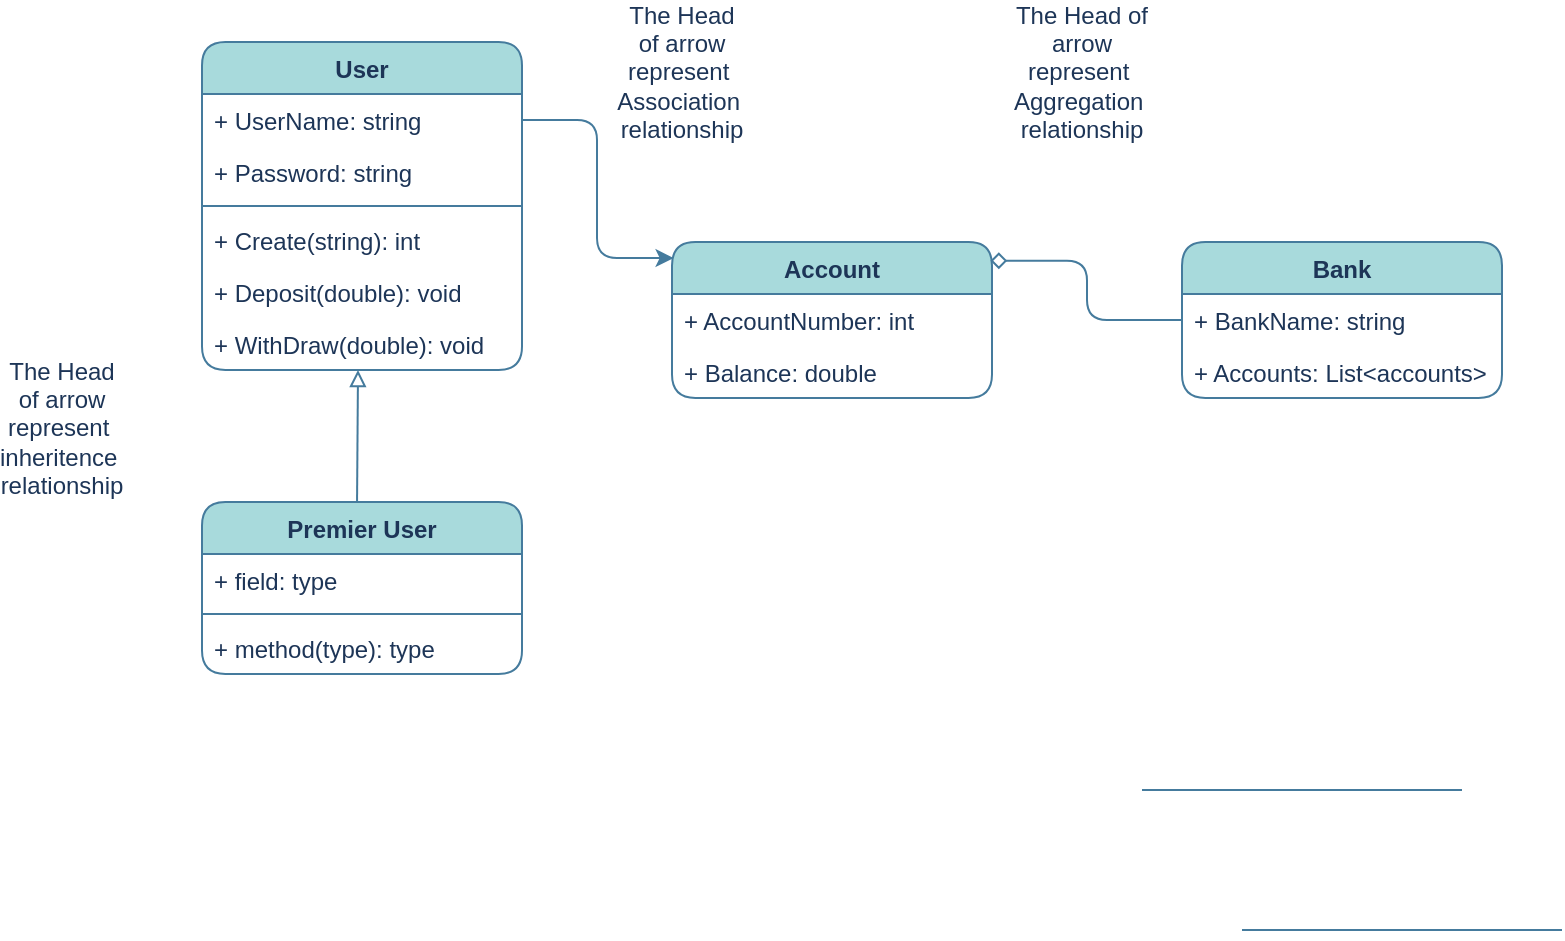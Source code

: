 <mxfile version="24.2.1" type="github">
  <diagram name="Page-1" id="Sdmv3YZEce-zZ9c6VDTf">
    <mxGraphModel dx="910" dy="546" grid="1" gridSize="10" guides="1" tooltips="1" connect="1" arrows="1" fold="1" page="1" pageScale="1" pageWidth="850" pageHeight="1100" math="0" shadow="0">
      <root>
        <mxCell id="0" />
        <mxCell id="1" parent="0" />
        <mxCell id="Px8bT3p9q_pAnuoa6N7a-1" value="User" style="swimlane;fontStyle=1;align=center;verticalAlign=top;childLayout=stackLayout;horizontal=1;startSize=26;horizontalStack=0;resizeParent=1;resizeParentMax=0;resizeLast=0;collapsible=1;marginBottom=0;whiteSpace=wrap;html=1;labelBackgroundColor=none;rounded=1;fillColor=#A8DADC;strokeColor=#457B9D;fontColor=#1D3557;" vertex="1" parent="1">
          <mxGeometry x="110" y="40" width="160" height="164" as="geometry">
            <mxRectangle x="140" y="140" width="100" height="30" as="alternateBounds" />
          </mxGeometry>
        </mxCell>
        <mxCell id="Px8bT3p9q_pAnuoa6N7a-2" value="+ UserName: string" style="text;strokeColor=none;fillColor=none;align=left;verticalAlign=top;spacingLeft=4;spacingRight=4;overflow=hidden;rotatable=0;points=[[0,0.5],[1,0.5]];portConstraint=eastwest;whiteSpace=wrap;html=1;labelBackgroundColor=none;rounded=1;fontColor=#1D3557;" vertex="1" parent="Px8bT3p9q_pAnuoa6N7a-1">
          <mxGeometry y="26" width="160" height="26" as="geometry" />
        </mxCell>
        <mxCell id="Px8bT3p9q_pAnuoa6N7a-13" value="+ Password: string" style="text;strokeColor=none;fillColor=none;align=left;verticalAlign=top;spacingLeft=4;spacingRight=4;overflow=hidden;rotatable=0;points=[[0,0.5],[1,0.5]];portConstraint=eastwest;whiteSpace=wrap;html=1;labelBackgroundColor=none;rounded=1;fontColor=#1D3557;" vertex="1" parent="Px8bT3p9q_pAnuoa6N7a-1">
          <mxGeometry y="52" width="160" height="26" as="geometry" />
        </mxCell>
        <mxCell id="Px8bT3p9q_pAnuoa6N7a-3" value="" style="line;strokeWidth=1;fillColor=none;align=left;verticalAlign=middle;spacingTop=-1;spacingLeft=3;spacingRight=3;rotatable=0;labelPosition=right;points=[];portConstraint=eastwest;labelBackgroundColor=none;rounded=1;strokeColor=#457B9D;fontColor=#1D3557;" vertex="1" parent="Px8bT3p9q_pAnuoa6N7a-1">
          <mxGeometry y="78" width="160" height="8" as="geometry" />
        </mxCell>
        <mxCell id="Px8bT3p9q_pAnuoa6N7a-4" value="+ Create(string): int" style="text;strokeColor=none;fillColor=none;align=left;verticalAlign=top;spacingLeft=4;spacingRight=4;overflow=hidden;rotatable=0;points=[[0,0.5],[1,0.5]];portConstraint=eastwest;whiteSpace=wrap;html=1;labelBackgroundColor=none;rounded=1;fontColor=#1D3557;" vertex="1" parent="Px8bT3p9q_pAnuoa6N7a-1">
          <mxGeometry y="86" width="160" height="26" as="geometry" />
        </mxCell>
        <mxCell id="Px8bT3p9q_pAnuoa6N7a-14" value="+ Deposit(double): void" style="text;strokeColor=none;fillColor=none;align=left;verticalAlign=top;spacingLeft=4;spacingRight=4;overflow=hidden;rotatable=0;points=[[0,0.5],[1,0.5]];portConstraint=eastwest;whiteSpace=wrap;html=1;labelBackgroundColor=none;rounded=1;fontColor=#1D3557;" vertex="1" parent="Px8bT3p9q_pAnuoa6N7a-1">
          <mxGeometry y="112" width="160" height="26" as="geometry" />
        </mxCell>
        <mxCell id="Px8bT3p9q_pAnuoa6N7a-15" value="+ WithDraw(double): void" style="text;strokeColor=none;fillColor=none;align=left;verticalAlign=top;spacingLeft=4;spacingRight=4;overflow=hidden;rotatable=0;points=[[0,0.5],[1,0.5]];portConstraint=eastwest;whiteSpace=wrap;html=1;labelBackgroundColor=none;rounded=1;fontColor=#1D3557;" vertex="1" parent="Px8bT3p9q_pAnuoa6N7a-1">
          <mxGeometry y="138" width="160" height="26" as="geometry" />
        </mxCell>
        <mxCell id="Px8bT3p9q_pAnuoa6N7a-5" value="Account" style="swimlane;fontStyle=1;align=center;verticalAlign=top;childLayout=stackLayout;horizontal=1;startSize=26;horizontalStack=0;resizeParent=1;resizeParentMax=0;resizeLast=0;collapsible=1;marginBottom=0;whiteSpace=wrap;html=1;labelBackgroundColor=none;rounded=1;fillColor=#A8DADC;strokeColor=#457B9D;fontColor=#1D3557;" vertex="1" parent="1">
          <mxGeometry x="345" y="140" width="160" height="78" as="geometry" />
        </mxCell>
        <mxCell id="Px8bT3p9q_pAnuoa6N7a-6" value="+ AccountNumber: int" style="text;strokeColor=none;fillColor=none;align=left;verticalAlign=top;spacingLeft=4;spacingRight=4;overflow=hidden;rotatable=0;points=[[0,0.5],[1,0.5]];portConstraint=eastwest;whiteSpace=wrap;html=1;labelBackgroundColor=none;rounded=1;fontColor=#1D3557;" vertex="1" parent="Px8bT3p9q_pAnuoa6N7a-5">
          <mxGeometry y="26" width="160" height="26" as="geometry" />
        </mxCell>
        <mxCell id="Px8bT3p9q_pAnuoa6N7a-16" value="+ Balance: double" style="text;strokeColor=none;fillColor=none;align=left;verticalAlign=top;spacingLeft=4;spacingRight=4;overflow=hidden;rotatable=0;points=[[0,0.5],[1,0.5]];portConstraint=eastwest;whiteSpace=wrap;html=1;labelBackgroundColor=none;rounded=1;fontColor=#1D3557;" vertex="1" parent="Px8bT3p9q_pAnuoa6N7a-5">
          <mxGeometry y="52" width="160" height="26" as="geometry" />
        </mxCell>
        <mxCell id="Px8bT3p9q_pAnuoa6N7a-9" value="Bank" style="swimlane;fontStyle=1;align=center;verticalAlign=top;childLayout=stackLayout;horizontal=1;startSize=26;horizontalStack=0;resizeParent=1;resizeParentMax=0;resizeLast=0;collapsible=1;marginBottom=0;whiteSpace=wrap;html=1;labelBackgroundColor=none;rounded=1;fillColor=#A8DADC;strokeColor=#457B9D;fontColor=#1D3557;" vertex="1" parent="1">
          <mxGeometry x="600" y="140" width="160" height="78" as="geometry" />
        </mxCell>
        <mxCell id="Px8bT3p9q_pAnuoa6N7a-10" value="+ BankName: string" style="text;strokeColor=none;fillColor=none;align=left;verticalAlign=top;spacingLeft=4;spacingRight=4;overflow=hidden;rotatable=0;points=[[0,0.5],[1,0.5]];portConstraint=eastwest;whiteSpace=wrap;html=1;labelBackgroundColor=none;rounded=1;fontColor=#1D3557;" vertex="1" parent="Px8bT3p9q_pAnuoa6N7a-9">
          <mxGeometry y="26" width="160" height="26" as="geometry" />
        </mxCell>
        <mxCell id="Px8bT3p9q_pAnuoa6N7a-17" value="+ Accounts: List&amp;lt;accounts&amp;gt;" style="text;strokeColor=none;fillColor=none;align=left;verticalAlign=top;spacingLeft=4;spacingRight=4;overflow=hidden;rotatable=0;points=[[0,0.5],[1,0.5]];portConstraint=eastwest;whiteSpace=wrap;html=1;labelBackgroundColor=none;rounded=1;fontColor=#1D3557;" vertex="1" parent="Px8bT3p9q_pAnuoa6N7a-9">
          <mxGeometry y="52" width="160" height="26" as="geometry" />
        </mxCell>
        <mxCell id="Px8bT3p9q_pAnuoa6N7a-20" style="edgeStyle=orthogonalEdgeStyle;rounded=1;orthogonalLoop=1;jettySize=auto;html=1;exitX=1;exitY=0.5;exitDx=0;exitDy=0;entryX=0.005;entryY=0.103;entryDx=0;entryDy=0;entryPerimeter=0;labelBackgroundColor=none;fontColor=default;strokeColor=#457B9D;" edge="1" parent="1" source="Px8bT3p9q_pAnuoa6N7a-2" target="Px8bT3p9q_pAnuoa6N7a-5">
          <mxGeometry relative="1" as="geometry" />
        </mxCell>
        <mxCell id="Px8bT3p9q_pAnuoa6N7a-22" style="edgeStyle=orthogonalEdgeStyle;rounded=1;orthogonalLoop=1;jettySize=auto;html=1;exitX=0;exitY=0.5;exitDx=0;exitDy=0;entryX=0.995;entryY=0.12;entryDx=0;entryDy=0;entryPerimeter=0;endArrow=diamond;endFill=0;labelBackgroundColor=none;fontColor=default;strokeColor=#457B9D;" edge="1" parent="1" source="Px8bT3p9q_pAnuoa6N7a-10" target="Px8bT3p9q_pAnuoa6N7a-5">
          <mxGeometry relative="1" as="geometry" />
        </mxCell>
        <mxCell id="Px8bT3p9q_pAnuoa6N7a-7" value="" style="line;strokeWidth=1;fillColor=none;align=left;verticalAlign=middle;spacingTop=-1;spacingLeft=3;spacingRight=3;rotatable=0;labelPosition=right;points=[];portConstraint=eastwest;labelBackgroundColor=none;rounded=1;strokeColor=#457B9D;fontColor=#1D3557;" vertex="1" parent="1">
          <mxGeometry x="630" y="480" width="160" height="8" as="geometry" />
        </mxCell>
        <mxCell id="Px8bT3p9q_pAnuoa6N7a-11" value="" style="line;strokeWidth=1;fillColor=none;align=left;verticalAlign=middle;spacingTop=-1;spacingLeft=3;spacingRight=3;rotatable=0;labelPosition=right;points=[];portConstraint=eastwest;labelBackgroundColor=none;rounded=1;strokeColor=#457B9D;fontColor=#1D3557;" vertex="1" parent="1">
          <mxGeometry x="580" y="410" width="160" height="8" as="geometry" />
        </mxCell>
        <mxCell id="Px8bT3p9q_pAnuoa6N7a-25" value="Premier User" style="swimlane;fontStyle=1;align=center;verticalAlign=top;childLayout=stackLayout;horizontal=1;startSize=26;horizontalStack=0;resizeParent=1;resizeParentMax=0;resizeLast=0;collapsible=1;marginBottom=0;whiteSpace=wrap;html=1;rounded=1;strokeColor=#457B9D;fontColor=#1D3557;fillColor=#A8DADC;" vertex="1" parent="1">
          <mxGeometry x="110" y="270" width="160" height="86" as="geometry" />
        </mxCell>
        <mxCell id="Px8bT3p9q_pAnuoa6N7a-26" value="+ field: type" style="text;strokeColor=none;fillColor=none;align=left;verticalAlign=top;spacingLeft=4;spacingRight=4;overflow=hidden;rotatable=0;points=[[0,0.5],[1,0.5]];portConstraint=eastwest;whiteSpace=wrap;html=1;fontColor=#1D3557;" vertex="1" parent="Px8bT3p9q_pAnuoa6N7a-25">
          <mxGeometry y="26" width="160" height="26" as="geometry" />
        </mxCell>
        <mxCell id="Px8bT3p9q_pAnuoa6N7a-27" value="" style="line;strokeWidth=1;fillColor=none;align=left;verticalAlign=middle;spacingTop=-1;spacingLeft=3;spacingRight=3;rotatable=0;labelPosition=right;points=[];portConstraint=eastwest;strokeColor=inherit;rounded=1;fontColor=#1D3557;" vertex="1" parent="Px8bT3p9q_pAnuoa6N7a-25">
          <mxGeometry y="52" width="160" height="8" as="geometry" />
        </mxCell>
        <mxCell id="Px8bT3p9q_pAnuoa6N7a-28" value="+ method(type): type" style="text;strokeColor=none;fillColor=none;align=left;verticalAlign=top;spacingLeft=4;spacingRight=4;overflow=hidden;rotatable=0;points=[[0,0.5],[1,0.5]];portConstraint=eastwest;whiteSpace=wrap;html=1;fontColor=#1D3557;" vertex="1" parent="Px8bT3p9q_pAnuoa6N7a-25">
          <mxGeometry y="60" width="160" height="26" as="geometry" />
        </mxCell>
        <mxCell id="Px8bT3p9q_pAnuoa6N7a-29" style="rounded=1;orthogonalLoop=1;jettySize=auto;html=1;strokeColor=#457B9D;fontColor=#1D3557;fillColor=#A8DADC;endArrow=block;endFill=0;exitX=0.5;exitY=0;exitDx=0;exitDy=0;" edge="1" parent="1">
          <mxGeometry relative="1" as="geometry">
            <mxPoint x="187.52" y="270.29" as="sourcePoint" />
            <mxPoint x="188" y="204" as="targetPoint" />
          </mxGeometry>
        </mxCell>
        <mxCell id="Px8bT3p9q_pAnuoa6N7a-30" value="The Head of arrow represent&amp;nbsp;&lt;div&gt;inheritence&amp;nbsp;&lt;/div&gt;&lt;div&gt;relationship&lt;/div&gt;" style="text;strokeColor=none;align=center;fillColor=none;html=1;verticalAlign=middle;whiteSpace=wrap;rounded=0;fontColor=#1D3557;" vertex="1" parent="1">
          <mxGeometry x="10" y="218" width="60" height="30" as="geometry" />
        </mxCell>
        <mxCell id="Px8bT3p9q_pAnuoa6N7a-32" value="The Head of arrow represent&amp;nbsp;&lt;div&gt;Association&amp;nbsp;&lt;/div&gt;&lt;div&gt;relationship&lt;/div&gt;" style="text;strokeColor=none;align=center;fillColor=none;html=1;verticalAlign=middle;whiteSpace=wrap;rounded=0;fontColor=#1D3557;" vertex="1" parent="1">
          <mxGeometry x="320" y="40" width="60" height="30" as="geometry" />
        </mxCell>
        <mxCell id="Px8bT3p9q_pAnuoa6N7a-33" value="The Head of arrow represent&amp;nbsp;&lt;div&gt;Aggregation&amp;nbsp;&lt;/div&gt;&lt;div&gt;relationship&lt;/div&gt;" style="text;strokeColor=none;align=center;fillColor=none;html=1;verticalAlign=middle;whiteSpace=wrap;rounded=0;fontColor=#1D3557;" vertex="1" parent="1">
          <mxGeometry x="520" y="40" width="60" height="30" as="geometry" />
        </mxCell>
      </root>
    </mxGraphModel>
  </diagram>
</mxfile>
